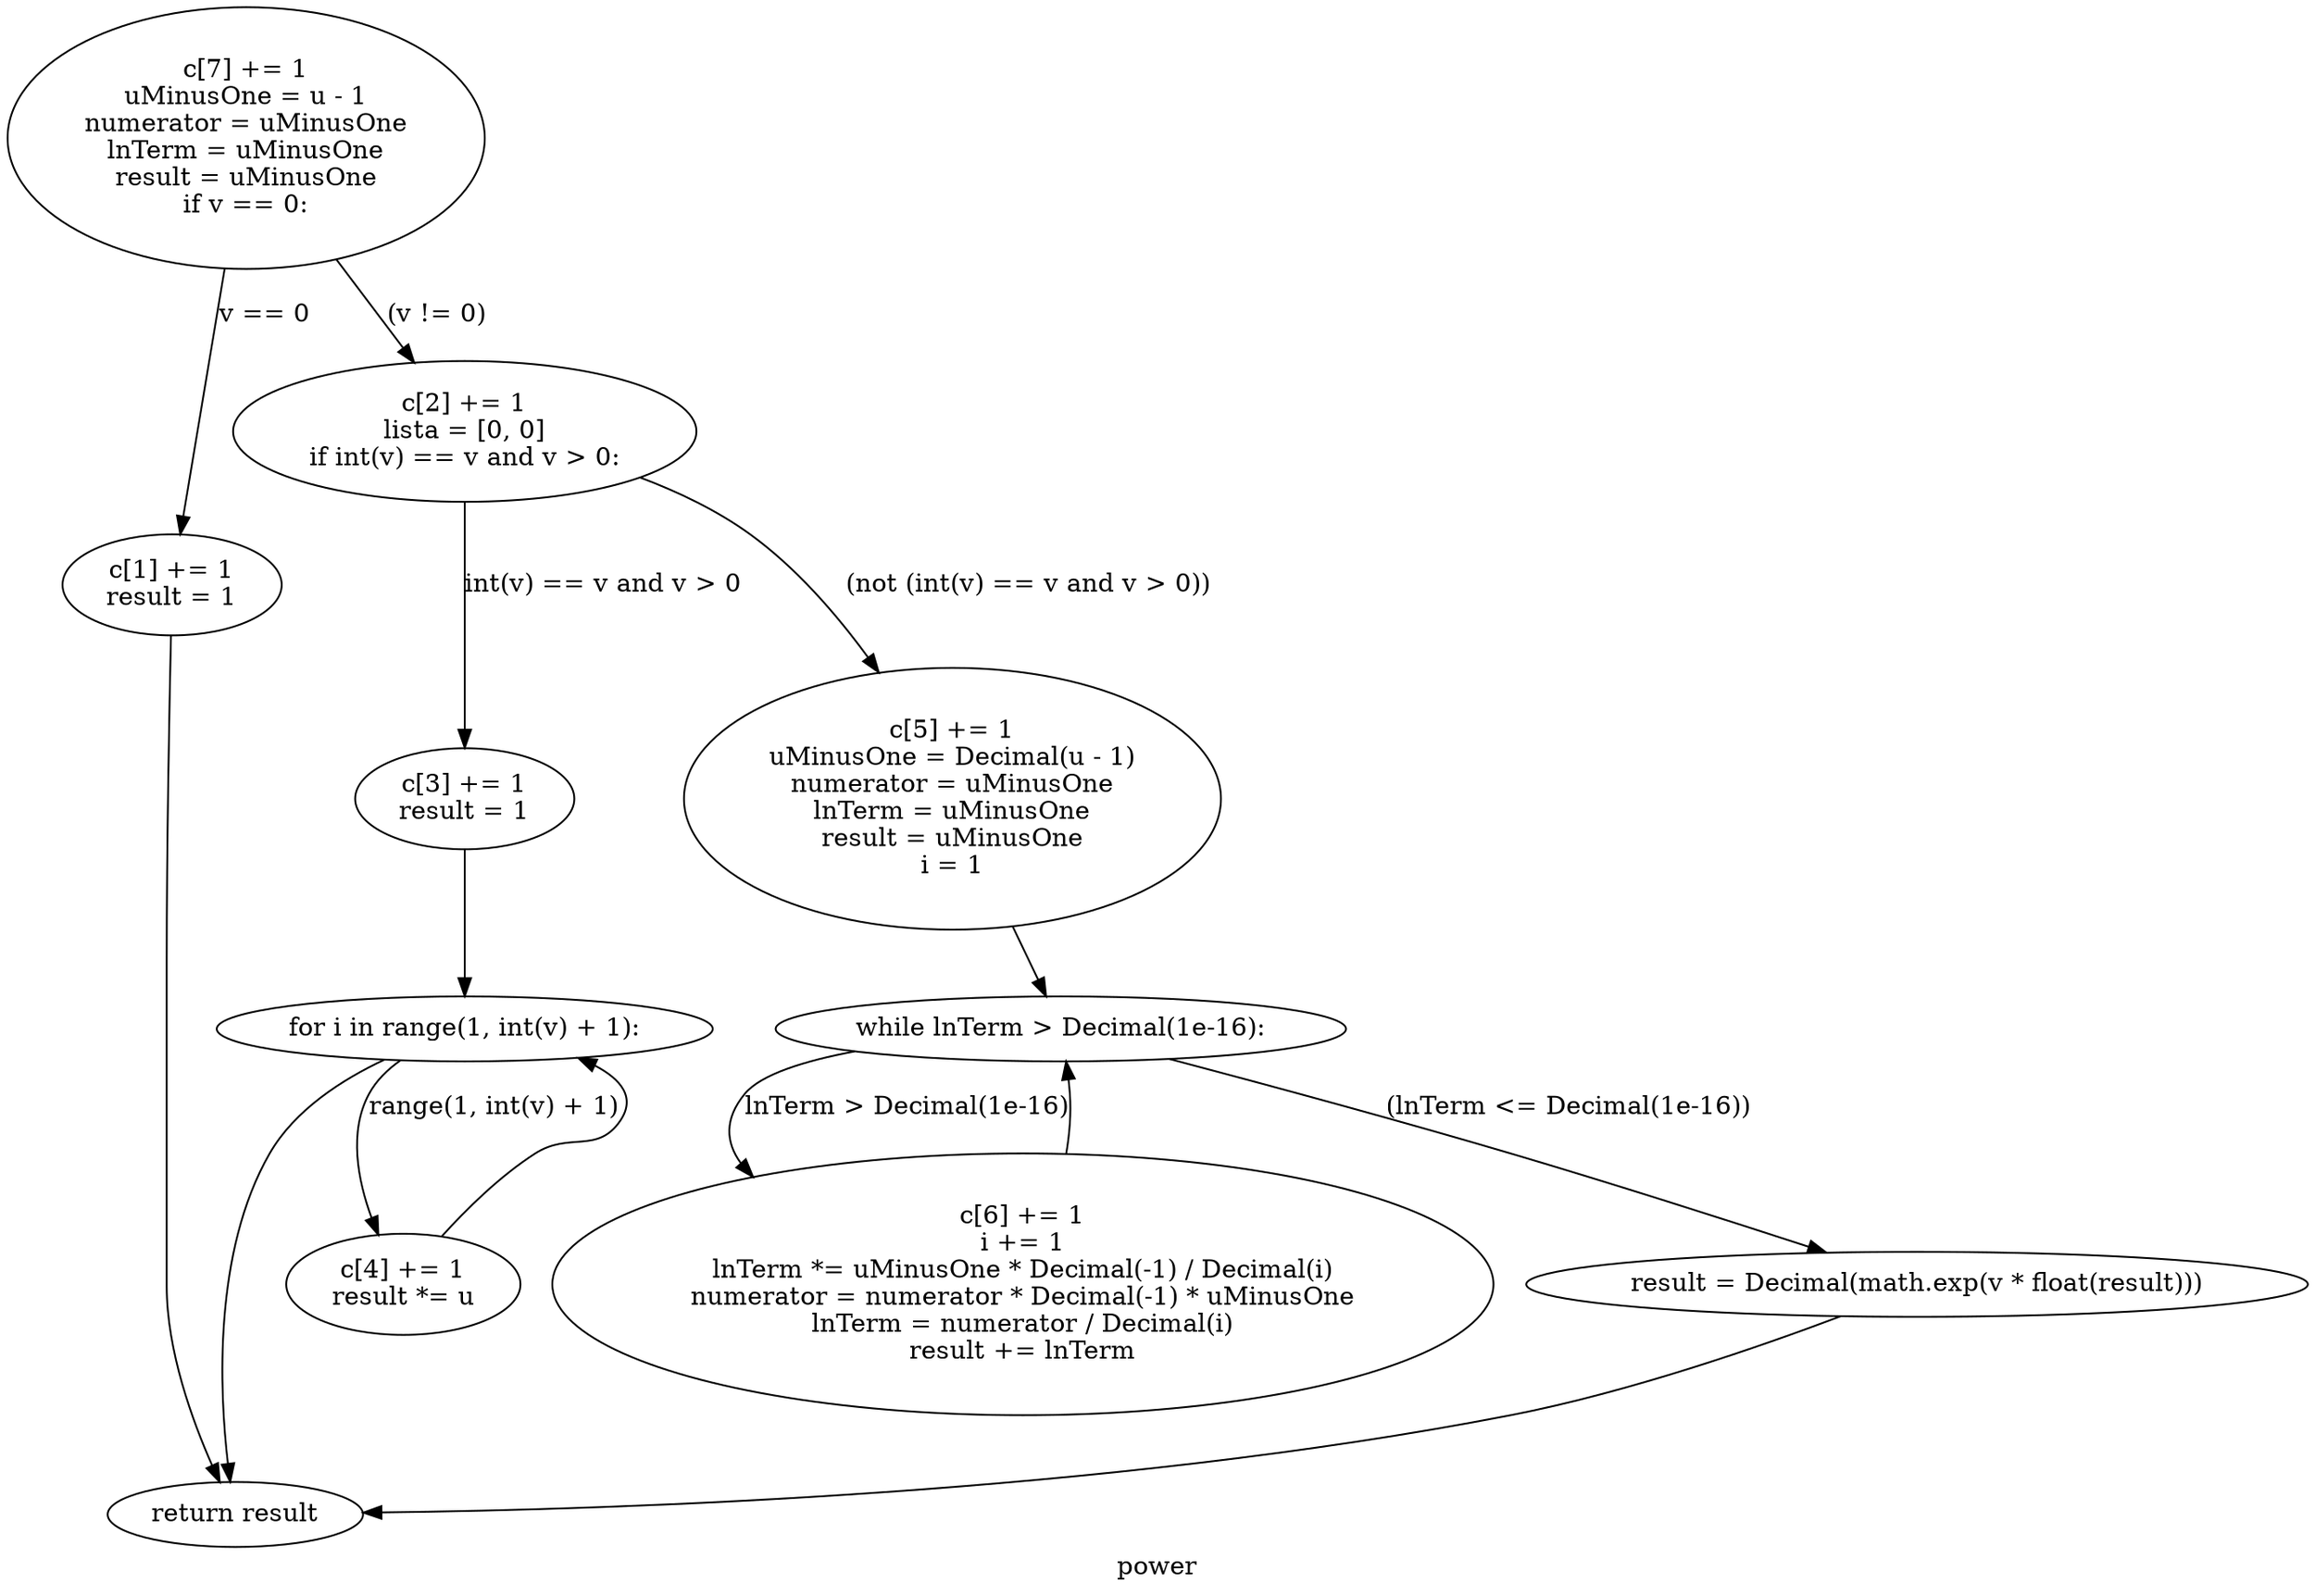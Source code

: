 digraph clusterpower {
	graph [bb="0,0,1056.2,878.12",
		label=power,
		lheight=0.22,
		lp="528.08,11.875",
		lwidth=0.49
	];
	node [label="\N"];
	1	[height=2.0133,
		label="c[7] += 1
uMinusOne = u - 1
numerator = uMinusOne
lnTerm = uMinusOne
result = uMinusOne
if v == 0:
",
		pos="107.83,805.64",
		width=2.9954];
	2	[height=0.77585,
		label="c[1] += 1
result = 1
",
		pos="75.834,557.34",
		width=1.3602];
	1 -> 2	[label="v == 0",
		lp="115.58,707.29",
		pos="e,79.353,585.43 98.535,733.07 92.74,688.47 85.515,632.85 80.793,596.51"];
	4	[height=1.0852,
		label="c[2] += 1
lista = [0, 0]
if int(v) == v and v > 0:
",
		pos="210.83,642.34",
		width=2.8923];
	1 -> 4	[label="(v != 0)",
		lp="195.21,707.29",
		pos="e,187.15,680.43 150.03,738.57 160.42,722.3 171.33,705.21 181,690.07"];
	3	[height=0.5,
		label="return result
",
		pos="111.83,41.75",
		width=1.5155];
	2 -> 3	[pos="e,103.21,59.713 75.405,529.1 74.817,489.38 73.834,413.24 73.834,348.46 73.834,348.46 73.834,348.46 73.834,168.23 73.834,133.13 87.618,\
94.797 98.582,69.853"];
	5	[height=0.77585,
		label="c[3] += 1
result = 1
",
		pos="210.83,438.94",
		width=1.3602];
	4 -> 5	[label="int(v) == v and v > 0",
		lp="269.33,557.34",
		pos="e,210.83,467.18 210.83,602.99 210.83,567.3 210.83,514.4 210.83,478.61"];
	7	[height=2.0133,
		label="c[5] += 1
uMinusOne = Decimal(u - 1)
numerator = uMinusOne
lnTerm = uMinusOne
result = uMinusOne
i = 1
",
		pos="439.83,438.94",
		width=3.4521];
	4 -> 7	[label="(not (int(v) == v and v > 0))",
		lp="460.21,557.34",
		pos="e,399.69,508.02 284.34,614.4 300.9,606.45 317.73,596.74 331.83,585.28 355.19,566.28 376.18,541.16 393.32,517.15"];
	11	[height=0.5,
		label="for i in range(1, int(v) + 1):
",
		pos="210.83,311.46",
		width=3.0402];
	5 -> 11	[pos="e,210.83,329.61 210.83,410.71 210.83,390.1 210.83,361.87 210.83,340.96"];
	11 -> 3	[pos="e,109.83,60.213 180.57,293.72 162.44,281.83 141,264.04 130.83,241.71 105.31,185.61 106.06,111.57 108.91,71.502"];
	12	[height=0.77585,
		label="c[4] += 1
result *= u
",
		pos="192.83,169.23",
		width=1.478];
	11 -> 12	[label="range(1, int(v) + 1)",
		lp="224.33,267.58",
		pos="e,179.16,196.29 185.89,293.74 180.22,288.6 174.95,282.44 171.83,275.46 162.18,253.83 167.3,227.72 174.89,206.93"];
	12 -> 11	[pos="e,258.88,294.93 212.09,195.44 223.68,209.8 239.18,227.67 254.83,241.71 265.3,251.09 274.31,247.26 280.83,259.71 287.16,271.79 280.18,\
281.68 268.55,289.43"];
	8	[height=0.5,
		label="while lnTerm > Decimal(1e-16):
",
		pos="488.83,311.46",
		width=3.5392];
	7 -> 8	[pos="e,482.04,329.86 467.2,367.86 471,358.13 474.7,348.65 477.94,340.35"];
	9	[height=2.0133,
		label="c[6] += 1
i += 1
lnTerm *= uMinusOne * Decimal(-1) / Decimal(i)
numerator = numerator * Decimal(-1) * uMinusOne
lnTerm = numerator / \
Decimal(i)
result += lnTerm
",
		pos="477.83,169.23",
		width=5.9417];
	8 -> 9	[label="lnTerm > Decimal(1e-16)",
		lp="409.96,267.58",
		pos="e,348.06,227.17 397.92,298.45 371.99,293.05 348.58,285.57 340.58,275.46 329.23,261.11 331.06,247.63 340.43,235.42"];
	10	[height=0.5,
		label="result = Decimal(math.exp(v * float(result)))
",
		pos="882.83,169.23",
		width=4.8144];
	8 -> 10	[label="(lnTerm <= Decimal(1e-16))",
		lp="727.58,267.58",
		pos="e,841.9,187.13 540.54,294.65 583.65,281.25 646.56,261.15 700.83,241.71 745.34,225.77 795.28,206.02 831.57,191.32"];
	9 -> 8	[pos="e,487.46,292.98 483.47,242.1 484.58,256.2 485.68,270.2 486.59,281.82"];
	10 -> 3	[pos="e,166.66,42.647 848.22,151.21 812.29,134.38 754.01,109.36 700.83,96.75 514.83,52.643 287.88,44.129 177.89,42.766"];
}
